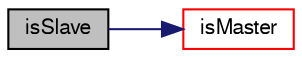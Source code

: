digraph "isSlave"
{
  bgcolor="transparent";
  edge [fontname="FreeSans",fontsize="10",labelfontname="FreeSans",labelfontsize="10"];
  node [fontname="FreeSans",fontsize="10",shape=record];
  rankdir="LR";
  Node215 [label="isSlave",height=0.2,width=0.4,color="black", fillcolor="grey75", style="filled", fontcolor="black"];
  Node215 -> Node216 [color="midnightblue",fontsize="10",style="solid",fontname="FreeSans"];
  Node216 [label="isMaster",height=0.2,width=0.4,color="red",URL="$a27294.html#a6dfd2bbd6bdf03bbc060502834e3fac0",tooltip="Is this a master patch. "];
}
